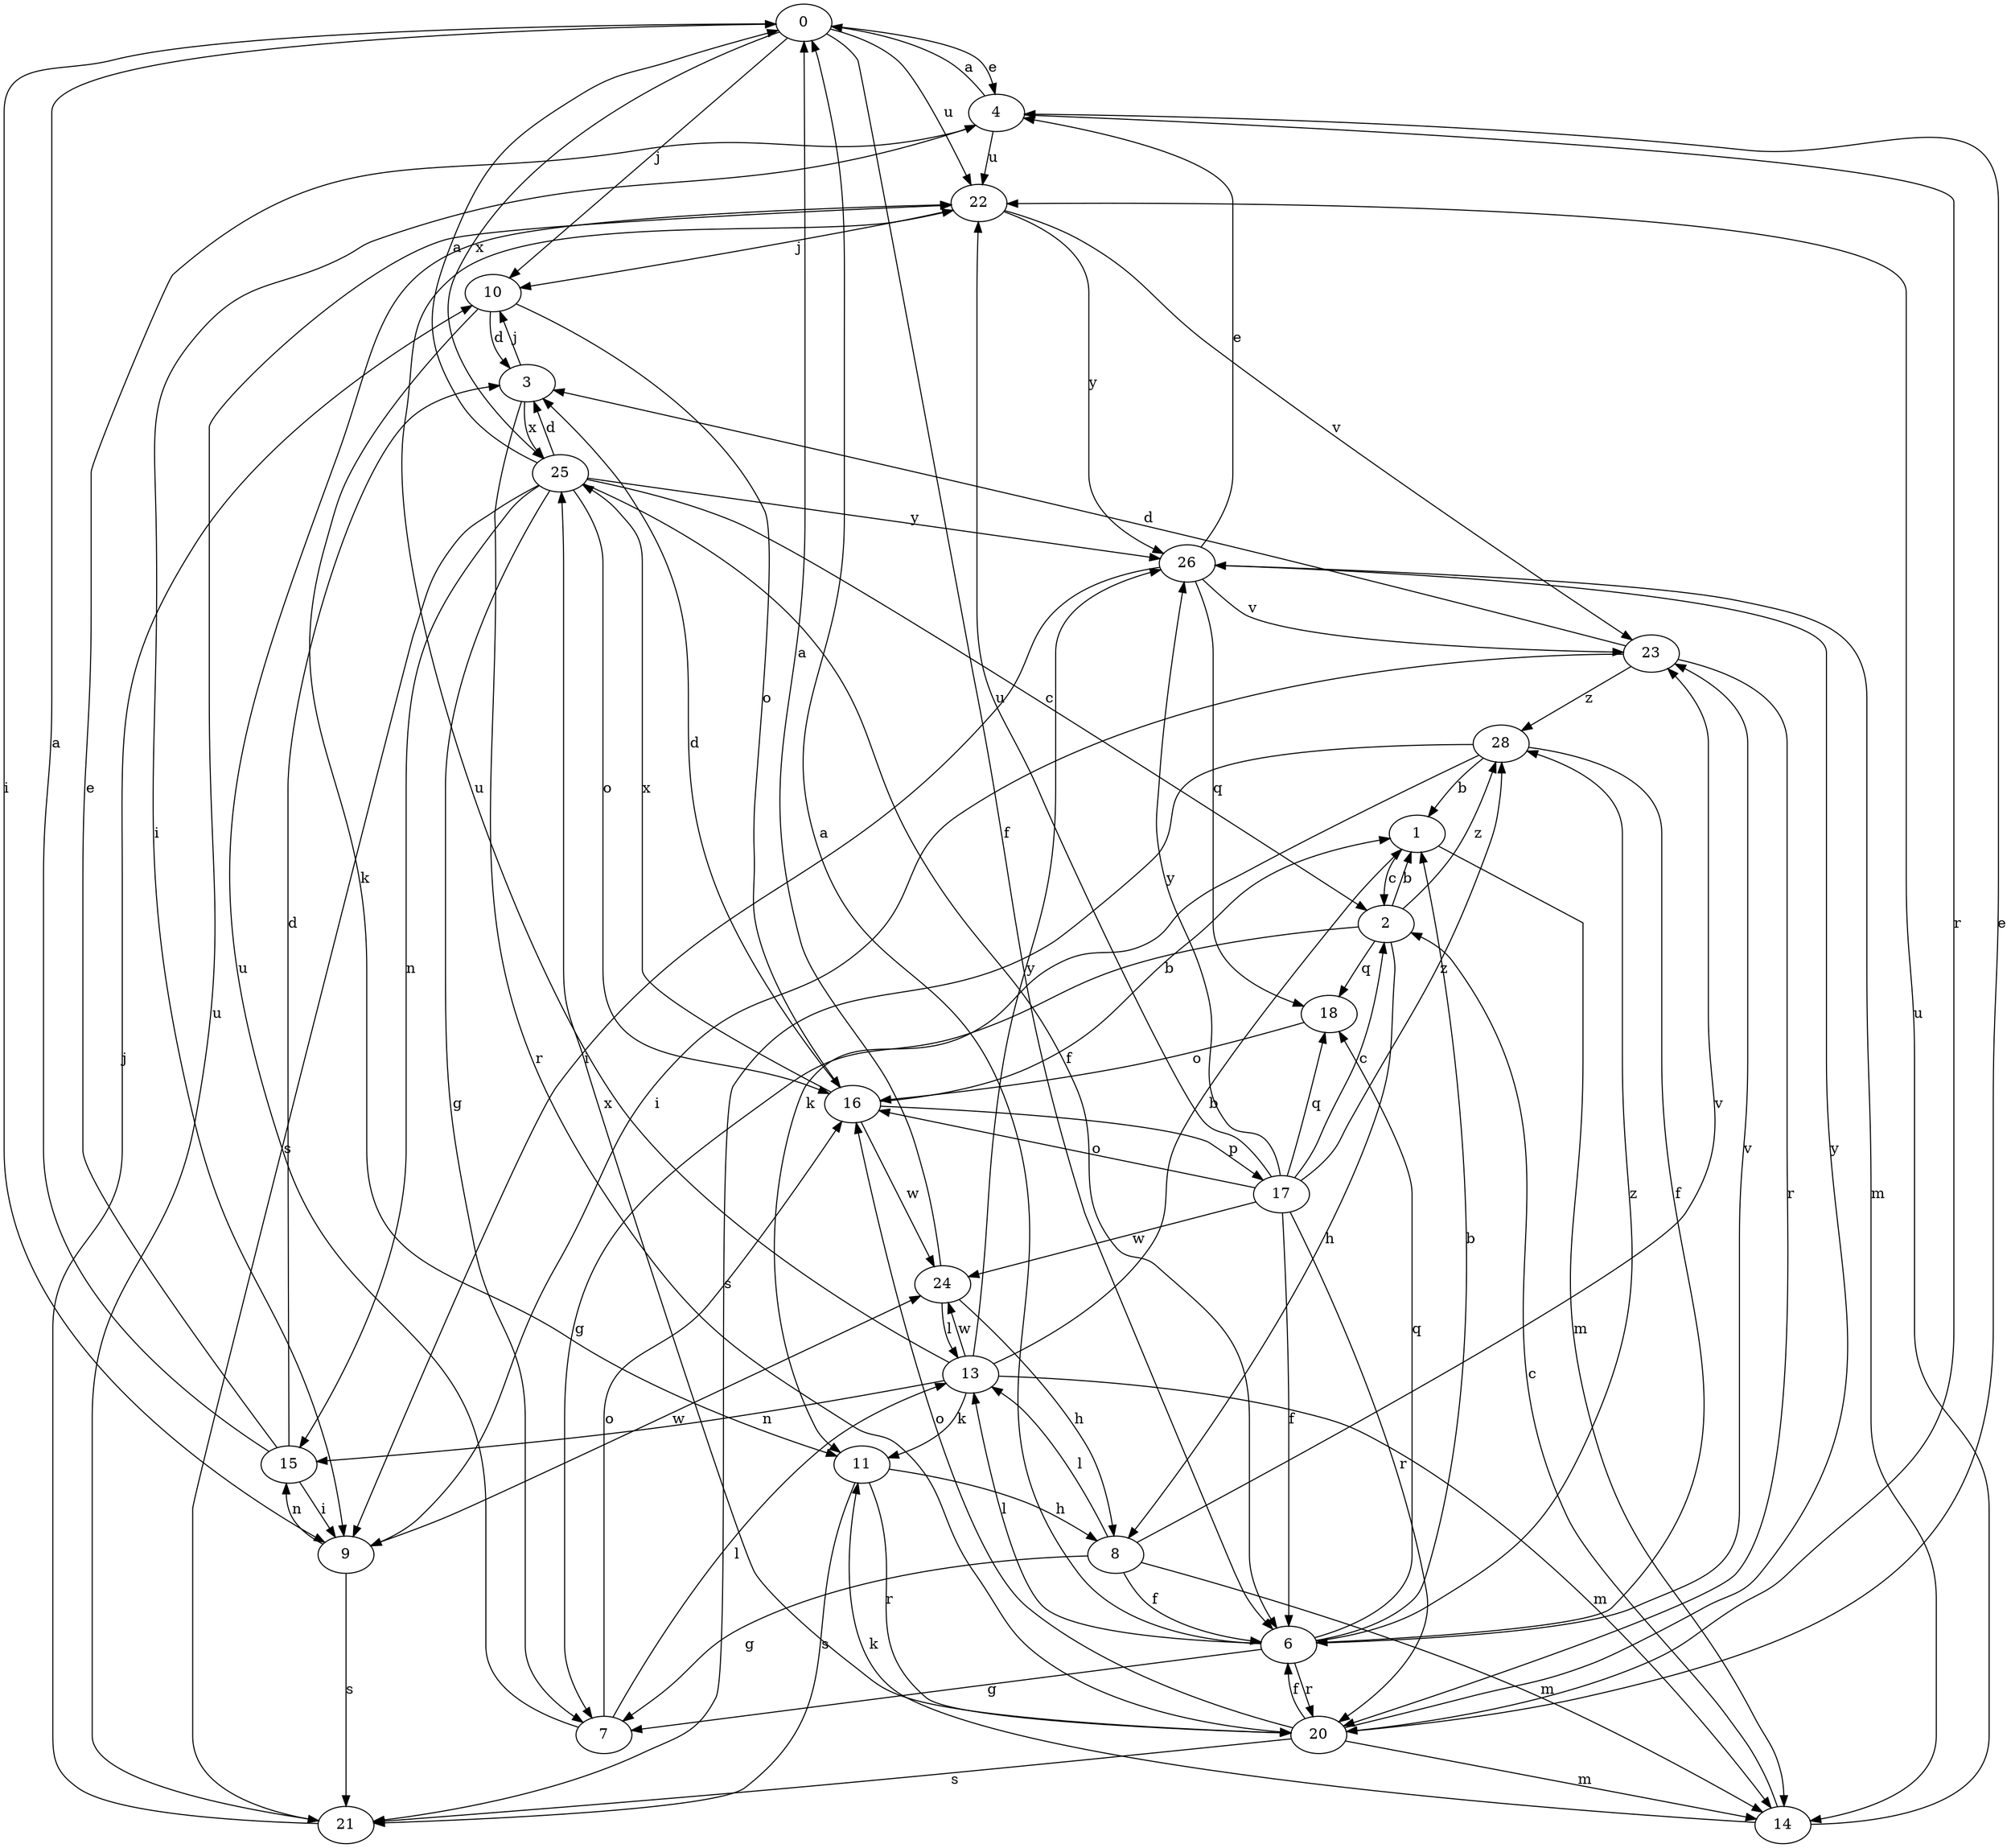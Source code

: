 strict digraph  {
0;
1;
2;
3;
4;
6;
7;
8;
9;
10;
11;
13;
14;
15;
16;
17;
18;
20;
21;
22;
23;
24;
25;
26;
28;
0 -> 4  [label=e];
0 -> 6  [label=f];
0 -> 9  [label=i];
0 -> 10  [label=j];
0 -> 22  [label=u];
0 -> 25  [label=x];
1 -> 2  [label=c];
1 -> 14  [label=m];
2 -> 1  [label=b];
2 -> 7  [label=g];
2 -> 8  [label=h];
2 -> 18  [label=q];
2 -> 28  [label=z];
3 -> 10  [label=j];
3 -> 20  [label=r];
3 -> 25  [label=x];
4 -> 0  [label=a];
4 -> 9  [label=i];
4 -> 20  [label=r];
4 -> 22  [label=u];
6 -> 0  [label=a];
6 -> 1  [label=b];
6 -> 7  [label=g];
6 -> 13  [label=l];
6 -> 18  [label=q];
6 -> 20  [label=r];
6 -> 23  [label=v];
6 -> 28  [label=z];
7 -> 13  [label=l];
7 -> 16  [label=o];
7 -> 22  [label=u];
8 -> 6  [label=f];
8 -> 7  [label=g];
8 -> 13  [label=l];
8 -> 14  [label=m];
8 -> 23  [label=v];
9 -> 15  [label=n];
9 -> 21  [label=s];
9 -> 24  [label=w];
10 -> 3  [label=d];
10 -> 11  [label=k];
10 -> 16  [label=o];
11 -> 8  [label=h];
11 -> 20  [label=r];
11 -> 21  [label=s];
13 -> 1  [label=b];
13 -> 11  [label=k];
13 -> 14  [label=m];
13 -> 15  [label=n];
13 -> 22  [label=u];
13 -> 24  [label=w];
13 -> 26  [label=y];
14 -> 2  [label=c];
14 -> 11  [label=k];
14 -> 22  [label=u];
15 -> 0  [label=a];
15 -> 3  [label=d];
15 -> 4  [label=e];
15 -> 9  [label=i];
16 -> 1  [label=b];
16 -> 3  [label=d];
16 -> 17  [label=p];
16 -> 24  [label=w];
16 -> 25  [label=x];
17 -> 2  [label=c];
17 -> 6  [label=f];
17 -> 16  [label=o];
17 -> 18  [label=q];
17 -> 20  [label=r];
17 -> 22  [label=u];
17 -> 24  [label=w];
17 -> 26  [label=y];
17 -> 28  [label=z];
18 -> 16  [label=o];
20 -> 4  [label=e];
20 -> 6  [label=f];
20 -> 14  [label=m];
20 -> 16  [label=o];
20 -> 21  [label=s];
20 -> 25  [label=x];
20 -> 26  [label=y];
21 -> 10  [label=j];
21 -> 22  [label=u];
22 -> 10  [label=j];
22 -> 23  [label=v];
22 -> 26  [label=y];
23 -> 3  [label=d];
23 -> 9  [label=i];
23 -> 20  [label=r];
23 -> 28  [label=z];
24 -> 0  [label=a];
24 -> 8  [label=h];
24 -> 13  [label=l];
25 -> 0  [label=a];
25 -> 2  [label=c];
25 -> 3  [label=d];
25 -> 6  [label=f];
25 -> 7  [label=g];
25 -> 15  [label=n];
25 -> 16  [label=o];
25 -> 21  [label=s];
25 -> 26  [label=y];
26 -> 4  [label=e];
26 -> 9  [label=i];
26 -> 14  [label=m];
26 -> 18  [label=q];
26 -> 23  [label=v];
28 -> 1  [label=b];
28 -> 6  [label=f];
28 -> 11  [label=k];
28 -> 21  [label=s];
}
